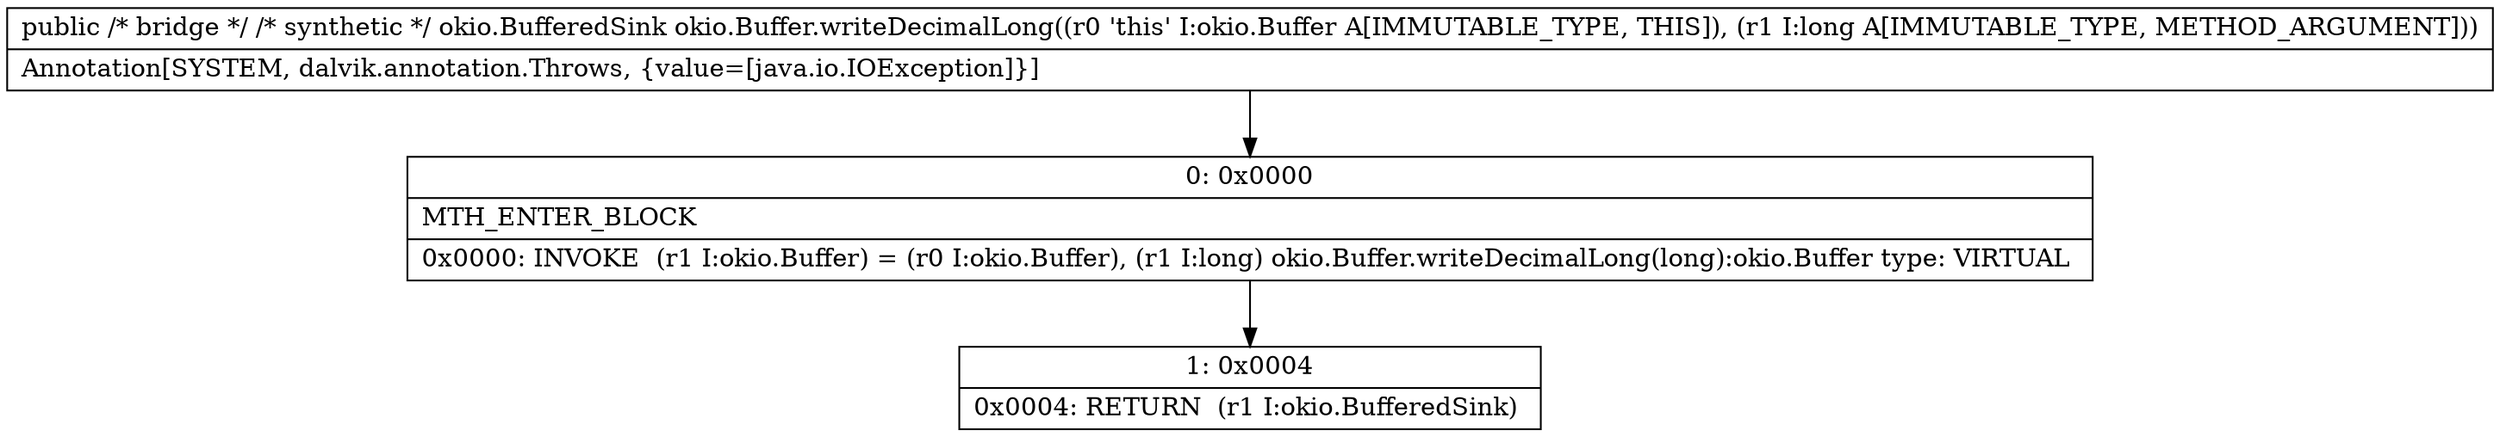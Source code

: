 digraph "CFG forokio.Buffer.writeDecimalLong(J)Lokio\/BufferedSink;" {
Node_0 [shape=record,label="{0\:\ 0x0000|MTH_ENTER_BLOCK\l|0x0000: INVOKE  (r1 I:okio.Buffer) = (r0 I:okio.Buffer), (r1 I:long) okio.Buffer.writeDecimalLong(long):okio.Buffer type: VIRTUAL \l}"];
Node_1 [shape=record,label="{1\:\ 0x0004|0x0004: RETURN  (r1 I:okio.BufferedSink) \l}"];
MethodNode[shape=record,label="{public \/* bridge *\/ \/* synthetic *\/ okio.BufferedSink okio.Buffer.writeDecimalLong((r0 'this' I:okio.Buffer A[IMMUTABLE_TYPE, THIS]), (r1 I:long A[IMMUTABLE_TYPE, METHOD_ARGUMENT]))  | Annotation[SYSTEM, dalvik.annotation.Throws, \{value=[java.io.IOException]\}]\l}"];
MethodNode -> Node_0;
Node_0 -> Node_1;
}

